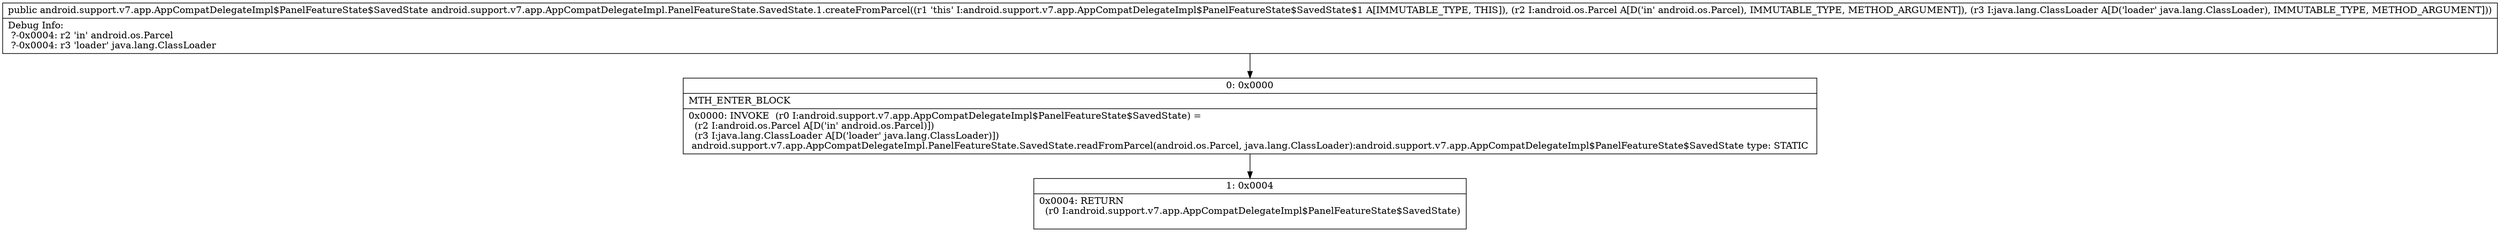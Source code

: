 digraph "CFG forandroid.support.v7.app.AppCompatDelegateImpl.PanelFeatureState.SavedState.1.createFromParcel(Landroid\/os\/Parcel;Ljava\/lang\/ClassLoader;)Landroid\/support\/v7\/app\/AppCompatDelegateImpl$PanelFeatureState$SavedState;" {
Node_0 [shape=record,label="{0\:\ 0x0000|MTH_ENTER_BLOCK\l|0x0000: INVOKE  (r0 I:android.support.v7.app.AppCompatDelegateImpl$PanelFeatureState$SavedState) = \l  (r2 I:android.os.Parcel A[D('in' android.os.Parcel)])\l  (r3 I:java.lang.ClassLoader A[D('loader' java.lang.ClassLoader)])\l android.support.v7.app.AppCompatDelegateImpl.PanelFeatureState.SavedState.readFromParcel(android.os.Parcel, java.lang.ClassLoader):android.support.v7.app.AppCompatDelegateImpl$PanelFeatureState$SavedState type: STATIC \l}"];
Node_1 [shape=record,label="{1\:\ 0x0004|0x0004: RETURN  \l  (r0 I:android.support.v7.app.AppCompatDelegateImpl$PanelFeatureState$SavedState)\l \l}"];
MethodNode[shape=record,label="{public android.support.v7.app.AppCompatDelegateImpl$PanelFeatureState$SavedState android.support.v7.app.AppCompatDelegateImpl.PanelFeatureState.SavedState.1.createFromParcel((r1 'this' I:android.support.v7.app.AppCompatDelegateImpl$PanelFeatureState$SavedState$1 A[IMMUTABLE_TYPE, THIS]), (r2 I:android.os.Parcel A[D('in' android.os.Parcel), IMMUTABLE_TYPE, METHOD_ARGUMENT]), (r3 I:java.lang.ClassLoader A[D('loader' java.lang.ClassLoader), IMMUTABLE_TYPE, METHOD_ARGUMENT]))  | Debug Info:\l  ?\-0x0004: r2 'in' android.os.Parcel\l  ?\-0x0004: r3 'loader' java.lang.ClassLoader\l}"];
MethodNode -> Node_0;
Node_0 -> Node_1;
}


